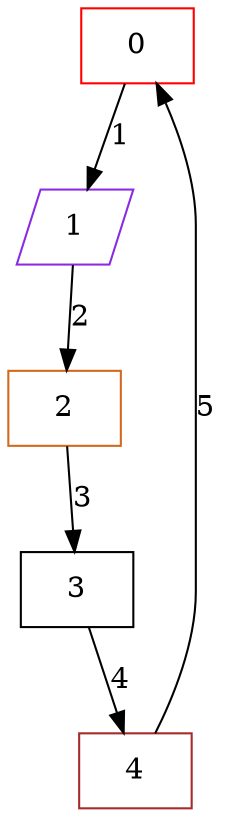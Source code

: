 digraph a
{
0 [shape=box, color=red];
1 [shape=parallelogram, color=blueviolet];
2 [shape=box, color=chocolate];
3 [shape=box, color=black];
4 [shape=box, color=brown];
0 -> 1 [label="1"];
1 -> 2 [label="2"];
2 -> 3 [label="3"];
3 -> 4 [label="4"];
4 -> 0 [label="5"];
}